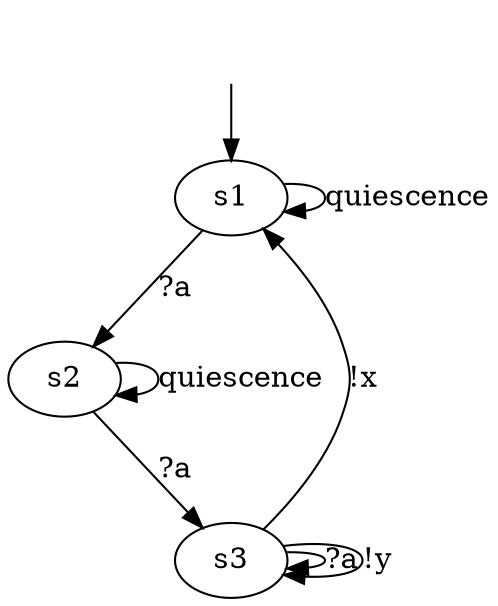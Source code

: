 digraph "../../DotModels/Iolts/08_iolts" {
s1 [label=s1];
s2 [label=s2];
s3 [label=s3];
s1 -> s1  [label=quiescence];
s1 -> s2  [label="?a"];
s2 -> s2  [label=quiescence];
s2 -> s3  [label="?a"];
s3 -> s1  [label="!x"];
s3 -> s3  [label="?a"];
s3 -> s3  [label="!y"];
__start0 [label="", shape=none];
__start0 -> s1  [label=""];
}
